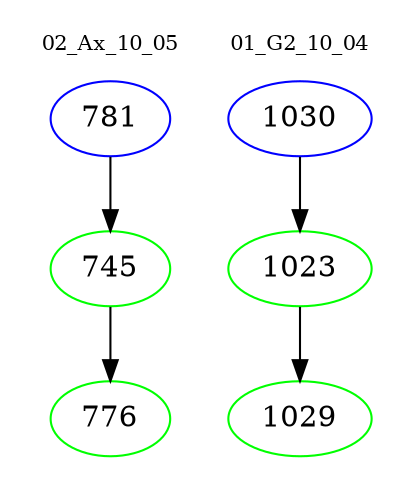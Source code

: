 digraph{
subgraph cluster_0 {
color = white
label = "02_Ax_10_05";
fontsize=10;
T0_781 [label="781", color="blue"]
T0_781 -> T0_745 [color="black"]
T0_745 [label="745", color="green"]
T0_745 -> T0_776 [color="black"]
T0_776 [label="776", color="green"]
}
subgraph cluster_1 {
color = white
label = "01_G2_10_04";
fontsize=10;
T1_1030 [label="1030", color="blue"]
T1_1030 -> T1_1023 [color="black"]
T1_1023 [label="1023", color="green"]
T1_1023 -> T1_1029 [color="black"]
T1_1029 [label="1029", color="green"]
}
}
